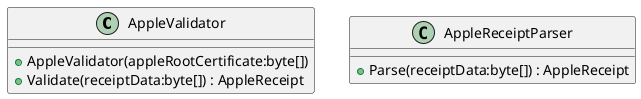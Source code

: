 @startuml
class AppleValidator {
    + AppleValidator(appleRootCertificate:byte[])
    + Validate(receiptData:byte[]) : AppleReceipt
}
class AppleReceiptParser {
    + Parse(receiptData:byte[]) : AppleReceipt
}
@enduml
